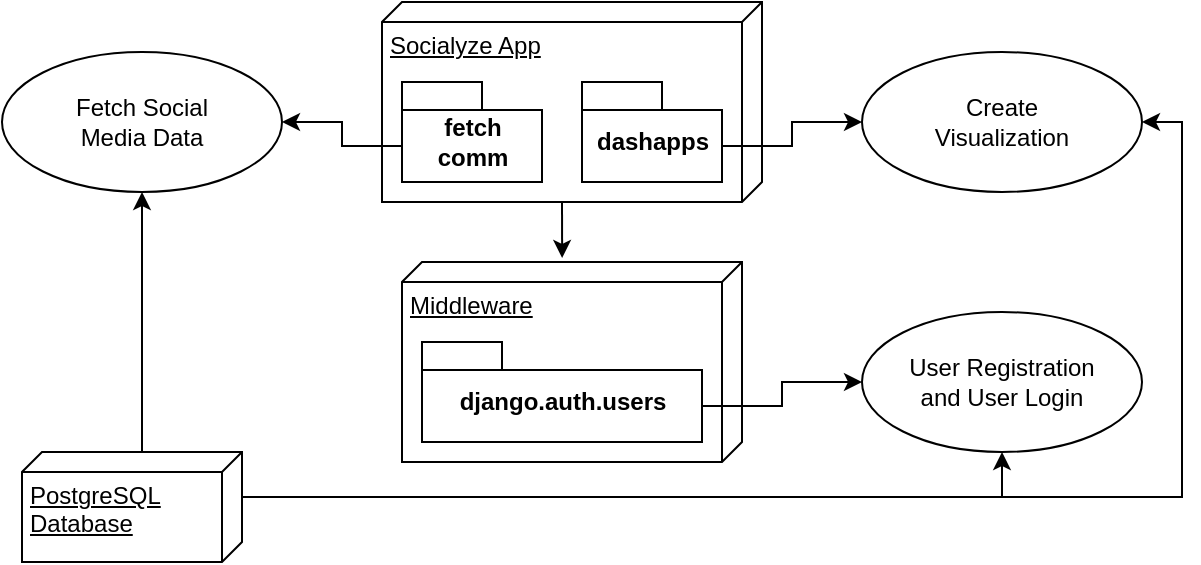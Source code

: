 <mxfile version="13.9.9" type="device"><diagram id="IE7eZhV2_bKyWrTK8Uji" name="Page-1"><mxGraphModel dx="1086" dy="816" grid="1" gridSize="10" guides="1" tooltips="1" connect="1" arrows="1" fold="1" page="1" pageScale="1" pageWidth="827" pageHeight="1169" math="0" shadow="0"><root><mxCell id="0"/><mxCell id="1" parent="0"/><mxCell id="71BYiXMyMnyd3SaIGwLm-6" style="edgeStyle=orthogonalEdgeStyle;rounded=0;orthogonalLoop=1;jettySize=auto;html=1;exitX=0;exitY=0;exitDx=100;exitDy=100;exitPerimeter=0;entryX=-0.02;entryY=0.529;entryDx=0;entryDy=0;entryPerimeter=0;" edge="1" parent="1" source="71BYiXMyMnyd3SaIGwLm-5" target="71BYiXMyMnyd3SaIGwLm-2"><mxGeometry relative="1" as="geometry"/></mxCell><mxCell id="71BYiXMyMnyd3SaIGwLm-5" value="Socialyze App" style="verticalAlign=top;align=left;spacingTop=8;spacingLeft=2;spacingRight=12;shape=cube;size=10;direction=south;fontStyle=4;html=1;" vertex="1" parent="1"><mxGeometry x="240" y="260" width="190" height="100" as="geometry"/></mxCell><mxCell id="71BYiXMyMnyd3SaIGwLm-2" value="Middleware" style="verticalAlign=top;align=left;spacingTop=8;spacingLeft=2;spacingRight=12;shape=cube;size=10;direction=south;fontStyle=4;html=1;" vertex="1" parent="1"><mxGeometry x="250" y="390" width="170" height="100" as="geometry"/></mxCell><mxCell id="71BYiXMyMnyd3SaIGwLm-13" style="edgeStyle=orthogonalEdgeStyle;rounded=0;orthogonalLoop=1;jettySize=auto;html=1;exitX=0;exitY=0;exitDx=140;exitDy=32;exitPerimeter=0;entryX=0;entryY=0.5;entryDx=0;entryDy=0;" edge="1" parent="1" source="71BYiXMyMnyd3SaIGwLm-1" target="71BYiXMyMnyd3SaIGwLm-12"><mxGeometry relative="1" as="geometry"/></mxCell><mxCell id="71BYiXMyMnyd3SaIGwLm-1" value="django.auth.users" style="shape=folder;fontStyle=1;spacingTop=10;tabWidth=40;tabHeight=14;tabPosition=left;html=1;" vertex="1" parent="1"><mxGeometry x="260" y="430" width="140" height="50" as="geometry"/></mxCell><mxCell id="71BYiXMyMnyd3SaIGwLm-10" style="edgeStyle=orthogonalEdgeStyle;rounded=0;orthogonalLoop=1;jettySize=auto;html=1;exitX=0;exitY=0;exitDx=0;exitDy=32;exitPerimeter=0;entryX=1;entryY=0.5;entryDx=0;entryDy=0;" edge="1" parent="1" source="71BYiXMyMnyd3SaIGwLm-3" target="71BYiXMyMnyd3SaIGwLm-9"><mxGeometry relative="1" as="geometry"/></mxCell><mxCell id="71BYiXMyMnyd3SaIGwLm-3" value="fetch&lt;br&gt;comm" style="shape=folder;fontStyle=1;spacingTop=10;tabWidth=40;tabHeight=14;tabPosition=left;html=1;" vertex="1" parent="1"><mxGeometry x="250" y="300" width="70" height="50" as="geometry"/></mxCell><mxCell id="71BYiXMyMnyd3SaIGwLm-11" style="edgeStyle=orthogonalEdgeStyle;rounded=0;orthogonalLoop=1;jettySize=auto;html=1;exitX=0;exitY=0;exitDx=70;exitDy=32;exitPerimeter=0;entryX=0;entryY=0.5;entryDx=0;entryDy=0;" edge="1" parent="1" source="71BYiXMyMnyd3SaIGwLm-4" target="71BYiXMyMnyd3SaIGwLm-8"><mxGeometry relative="1" as="geometry"/></mxCell><mxCell id="71BYiXMyMnyd3SaIGwLm-4" value="dashapps" style="shape=folder;fontStyle=1;spacingTop=10;tabWidth=40;tabHeight=14;tabPosition=left;html=1;" vertex="1" parent="1"><mxGeometry x="340" y="300" width="70" height="50" as="geometry"/></mxCell><mxCell id="71BYiXMyMnyd3SaIGwLm-8" value="Create&lt;br&gt;Visualization" style="ellipse;whiteSpace=wrap;html=1;" vertex="1" parent="1"><mxGeometry x="480" y="285" width="140" height="70" as="geometry"/></mxCell><mxCell id="71BYiXMyMnyd3SaIGwLm-9" value="Fetch Social&lt;br&gt;Media Data" style="ellipse;whiteSpace=wrap;html=1;" vertex="1" parent="1"><mxGeometry x="50" y="285" width="140" height="70" as="geometry"/></mxCell><mxCell id="71BYiXMyMnyd3SaIGwLm-12" value="User Registration&lt;br&gt;and User Login" style="ellipse;whiteSpace=wrap;html=1;" vertex="1" parent="1"><mxGeometry x="480" y="415" width="140" height="70" as="geometry"/></mxCell><mxCell id="71BYiXMyMnyd3SaIGwLm-16" style="edgeStyle=orthogonalEdgeStyle;rounded=0;orthogonalLoop=1;jettySize=auto;html=1;exitX=0;exitY=0;exitDx=0;exitDy=50;exitPerimeter=0;entryX=0.5;entryY=1;entryDx=0;entryDy=0;" edge="1" parent="1" source="71BYiXMyMnyd3SaIGwLm-14" target="71BYiXMyMnyd3SaIGwLm-9"><mxGeometry relative="1" as="geometry"/></mxCell><mxCell id="71BYiXMyMnyd3SaIGwLm-17" style="edgeStyle=orthogonalEdgeStyle;rounded=0;orthogonalLoop=1;jettySize=auto;html=1;exitX=0;exitY=0;exitDx=22.5;exitDy=0;exitPerimeter=0;entryX=0.5;entryY=1;entryDx=0;entryDy=0;" edge="1" parent="1" source="71BYiXMyMnyd3SaIGwLm-14" target="71BYiXMyMnyd3SaIGwLm-12"><mxGeometry relative="1" as="geometry"/></mxCell><mxCell id="71BYiXMyMnyd3SaIGwLm-18" style="edgeStyle=orthogonalEdgeStyle;rounded=0;orthogonalLoop=1;jettySize=auto;html=1;exitX=0;exitY=0;exitDx=22.5;exitDy=0;exitPerimeter=0;entryX=1;entryY=0.5;entryDx=0;entryDy=0;" edge="1" parent="1" source="71BYiXMyMnyd3SaIGwLm-14" target="71BYiXMyMnyd3SaIGwLm-8"><mxGeometry relative="1" as="geometry"/></mxCell><mxCell id="71BYiXMyMnyd3SaIGwLm-14" value="PostgreSQL&lt;br&gt;Database" style="verticalAlign=top;align=left;spacingTop=8;spacingLeft=2;spacingRight=12;shape=cube;size=10;direction=south;fontStyle=4;html=1;" vertex="1" parent="1"><mxGeometry x="60" y="485" width="110" height="55" as="geometry"/></mxCell></root></mxGraphModel></diagram></mxfile>